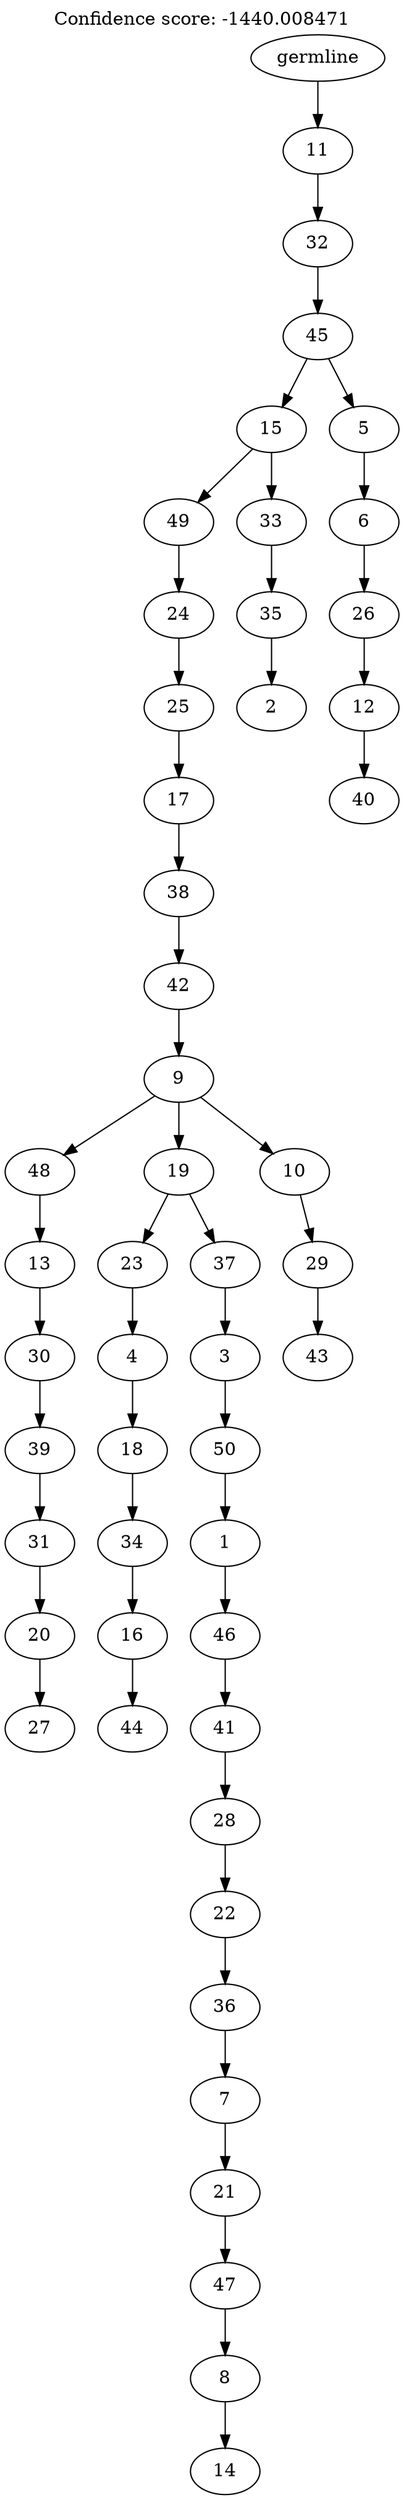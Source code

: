 digraph g {
	"49" -> "50";
	"50" [label="27"];
	"48" -> "49";
	"49" [label="20"];
	"47" -> "48";
	"48" [label="31"];
	"46" -> "47";
	"47" [label="39"];
	"45" -> "46";
	"46" [label="30"];
	"44" -> "45";
	"45" [label="13"];
	"42" -> "43";
	"43" [label="44"];
	"41" -> "42";
	"42" [label="16"];
	"40" -> "41";
	"41" [label="34"];
	"39" -> "40";
	"40" [label="18"];
	"38" -> "39";
	"39" [label="4"];
	"36" -> "37";
	"37" [label="14"];
	"35" -> "36";
	"36" [label="8"];
	"34" -> "35";
	"35" [label="47"];
	"33" -> "34";
	"34" [label="21"];
	"32" -> "33";
	"33" [label="7"];
	"31" -> "32";
	"32" [label="36"];
	"30" -> "31";
	"31" [label="22"];
	"29" -> "30";
	"30" [label="28"];
	"28" -> "29";
	"29" [label="41"];
	"27" -> "28";
	"28" [label="46"];
	"26" -> "27";
	"27" [label="1"];
	"25" -> "26";
	"26" [label="50"];
	"24" -> "25";
	"25" [label="3"];
	"23" -> "24";
	"24" [label="37"];
	"23" -> "38";
	"38" [label="23"];
	"21" -> "22";
	"22" [label="43"];
	"20" -> "21";
	"21" [label="29"];
	"19" -> "20";
	"20" [label="10"];
	"19" -> "23";
	"23" [label="19"];
	"19" -> "44";
	"44" [label="48"];
	"18" -> "19";
	"19" [label="9"];
	"17" -> "18";
	"18" [label="42"];
	"16" -> "17";
	"17" [label="38"];
	"15" -> "16";
	"16" [label="17"];
	"14" -> "15";
	"15" [label="25"];
	"13" -> "14";
	"14" [label="24"];
	"11" -> "12";
	"12" [label="2"];
	"10" -> "11";
	"11" [label="35"];
	"9" -> "10";
	"10" [label="33"];
	"9" -> "13";
	"13" [label="49"];
	"7" -> "8";
	"8" [label="40"];
	"6" -> "7";
	"7" [label="12"];
	"5" -> "6";
	"6" [label="26"];
	"4" -> "5";
	"5" [label="6"];
	"3" -> "4";
	"4" [label="5"];
	"3" -> "9";
	"9" [label="15"];
	"2" -> "3";
	"3" [label="45"];
	"1" -> "2";
	"2" [label="32"];
	"0" -> "1";
	"1" [label="11"];
	"0" [label="germline"];
	labelloc="t";
	label="Confidence score: -1440.008471";
}
